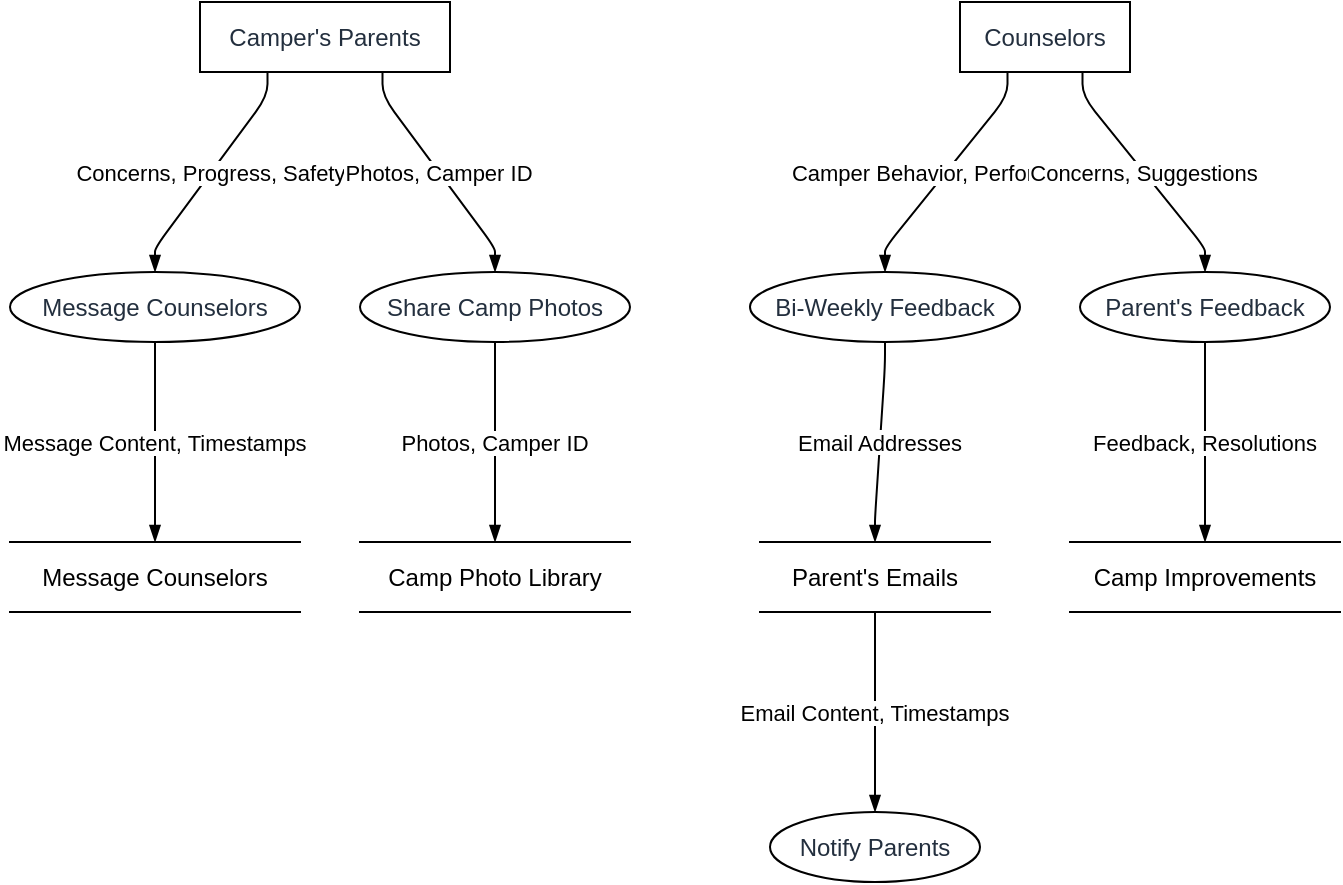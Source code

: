 <mxfile version="23.0.2" type="device">
  <diagram name="Page-1" id="gBfgoGfkIeVmjoVSb8Eh">
    <mxGraphModel dx="1621" dy="511" grid="1" gridSize="10" guides="1" tooltips="1" connect="1" arrows="1" fold="1" page="1" pageScale="1" pageWidth="827" pageHeight="1169" math="0" shadow="0">
      <root>
        <mxCell id="0" />
        <mxCell id="1" parent="0" />
        <UserObject label="Camper&#39;s Parents" type="externalEntity" placeholders="1" id="R0sU-8ZUQ_T-zIc6ufO7-37">
          <mxCell style="shape=rectangle;whiteSpace=wrap;html=1;fillColor=#ffffff;strokeColor=#000000;align=center;verticalAlign=middle;fontColor=#232F3E;" vertex="1" parent="1">
            <mxGeometry x="95" width="125" height="35" as="geometry" />
          </mxCell>
        </UserObject>
        <UserObject label="Message Counselors" type="process" source="1" flow="Concerns, Progress, Safety" placeholders="1" id="R0sU-8ZUQ_T-zIc6ufO7-38">
          <mxCell style="shape=ellipse;perimeter=ellipsePerimeter;whiteSpace=wrap;html=1;fillColor=#ffffff;strokeColor=#000000;align=center;verticalAlign=middle;fontColor=#232F3E;" vertex="1" parent="1">
            <mxGeometry y="135" width="145" height="35" as="geometry" />
          </mxCell>
        </UserObject>
        <UserObject label="Counselors" type="externalEntity" placeholders="1" id="R0sU-8ZUQ_T-zIc6ufO7-39">
          <mxCell style="shape=rectangle;whiteSpace=wrap;html=1;fillColor=#ffffff;strokeColor=#000000;align=center;verticalAlign=middle;fontColor=#232F3E;" vertex="1" parent="1">
            <mxGeometry x="475" width="85" height="35" as="geometry" />
          </mxCell>
        </UserObject>
        <UserObject label="Message Counselors" type="dataStore" source="2" flow="Message Content, Timestamps" placeholders="1" id="R0sU-8ZUQ_T-zIc6ufO7-40">
          <mxCell style="html=1;dashed=0;whiteSpace=wrap;shape=partialRectangle;right=0;left=0;" vertex="1" parent="1">
            <mxGeometry y="270" width="145" height="35" as="geometry" />
          </mxCell>
        </UserObject>
        <UserObject label="Share Camp Photos" type="process" source="1" flow="Photos, Camper ID" placeholders="1" id="R0sU-8ZUQ_T-zIc6ufO7-41">
          <mxCell style="shape=ellipse;perimeter=ellipsePerimeter;whiteSpace=wrap;html=1;fillColor=#ffffff;strokeColor=#000000;align=center;verticalAlign=middle;fontColor=#232F3E;" vertex="1" parent="1">
            <mxGeometry x="175" y="135" width="135" height="35" as="geometry" />
          </mxCell>
        </UserObject>
        <UserObject label="Camp Photo Library" type="dataStore" source="5" flow="Photos, Camper ID" placeholders="1" id="R0sU-8ZUQ_T-zIc6ufO7-42">
          <mxCell style="html=1;dashed=0;whiteSpace=wrap;shape=partialRectangle;right=0;left=0;" vertex="1" parent="1">
            <mxGeometry x="175" y="270" width="135" height="35" as="geometry" />
          </mxCell>
        </UserObject>
        <UserObject label="Bi-Weekly Feedback" type="process" source="3" flow="Camper Behavior, Performance" placeholders="1" id="R0sU-8ZUQ_T-zIc6ufO7-43">
          <mxCell style="shape=ellipse;perimeter=ellipsePerimeter;whiteSpace=wrap;html=1;fillColor=#ffffff;strokeColor=#000000;align=center;verticalAlign=middle;fontColor=#232F3E;" vertex="1" parent="1">
            <mxGeometry x="370" y="135" width="135" height="35" as="geometry" />
          </mxCell>
        </UserObject>
        <UserObject label="Parent&#39;s Emails" type="dataStore" source="7" flow="Email Addresses" placeholders="1" id="R0sU-8ZUQ_T-zIc6ufO7-44">
          <mxCell style="html=1;dashed=0;whiteSpace=wrap;shape=partialRectangle;right=0;left=0;" vertex="1" parent="1">
            <mxGeometry x="375" y="270" width="115" height="35" as="geometry" />
          </mxCell>
        </UserObject>
        <UserObject label="Notify Parents" type="process" source="8" flow="Email Content, Timestamps" placeholders="1" id="R0sU-8ZUQ_T-zIc6ufO7-45">
          <mxCell style="shape=ellipse;perimeter=ellipsePerimeter;whiteSpace=wrap;html=1;fillColor=#ffffff;strokeColor=#000000;align=center;verticalAlign=middle;fontColor=#232F3E;" vertex="1" parent="1">
            <mxGeometry x="380" y="405" width="105" height="35" as="geometry" />
          </mxCell>
        </UserObject>
        <UserObject label="Parent&#39;s Feedback" type="process" source="3" flow="Concerns, Suggestions" placeholders="1" id="R0sU-8ZUQ_T-zIc6ufO7-46">
          <mxCell style="shape=ellipse;perimeter=ellipsePerimeter;whiteSpace=wrap;html=1;fillColor=#ffffff;strokeColor=#000000;align=center;verticalAlign=middle;fontColor=#232F3E;" vertex="1" parent="1">
            <mxGeometry x="535" y="135" width="125" height="35" as="geometry" />
          </mxCell>
        </UserObject>
        <UserObject label="Camp Improvements" type="dataStore" source="10" flow="Feedback, Resolutions" placeholders="1" id="R0sU-8ZUQ_T-zIc6ufO7-47">
          <mxCell style="html=1;dashed=0;whiteSpace=wrap;shape=partialRectangle;right=0;left=0;" vertex="1" parent="1">
            <mxGeometry x="530" y="270" width="135" height="35" as="geometry" />
          </mxCell>
        </UserObject>
        <mxCell id="R0sU-8ZUQ_T-zIc6ufO7-48" value="Concerns, Progress, Safety" style="endArrow=blockThin;endFill=1;fontSize=11;orthogonal=1;noEdgeStyle=1;" edge="1" parent="1" source="R0sU-8ZUQ_T-zIc6ufO7-37" target="R0sU-8ZUQ_T-zIc6ufO7-38">
          <mxGeometry relative="1" as="geometry">
            <Array as="points">
              <mxPoint x="128.75" y="47" />
              <mxPoint x="72.5" y="123" />
            </Array>
          </mxGeometry>
        </mxCell>
        <mxCell id="R0sU-8ZUQ_T-zIc6ufO7-49" value="Message Content, Timestamps" style="endArrow=blockThin;endFill=1;fontSize=11;orthogonal=1;noEdgeStyle=1;" edge="1" parent="1" source="R0sU-8ZUQ_T-zIc6ufO7-38" target="R0sU-8ZUQ_T-zIc6ufO7-40">
          <mxGeometry relative="1" as="geometry">
            <Array as="points">
              <mxPoint x="72.5" y="182" />
              <mxPoint x="72.5" y="258" />
            </Array>
          </mxGeometry>
        </mxCell>
        <mxCell id="R0sU-8ZUQ_T-zIc6ufO7-50" value="Photos, Camper ID" style="endArrow=blockThin;endFill=1;fontSize=11;orthogonal=1;noEdgeStyle=1;" edge="1" parent="1" source="R0sU-8ZUQ_T-zIc6ufO7-37" target="R0sU-8ZUQ_T-zIc6ufO7-41">
          <mxGeometry relative="1" as="geometry">
            <Array as="points">
              <mxPoint x="186.25" y="47" />
              <mxPoint x="242.5" y="123" />
            </Array>
          </mxGeometry>
        </mxCell>
        <mxCell id="R0sU-8ZUQ_T-zIc6ufO7-51" value="Photos, Camper ID" style="endArrow=blockThin;endFill=1;fontSize=11;orthogonal=1;noEdgeStyle=1;" edge="1" parent="1" source="R0sU-8ZUQ_T-zIc6ufO7-41" target="R0sU-8ZUQ_T-zIc6ufO7-42">
          <mxGeometry relative="1" as="geometry">
            <Array as="points">
              <mxPoint x="242.5" y="182" />
              <mxPoint x="242.5" y="258" />
            </Array>
          </mxGeometry>
        </mxCell>
        <mxCell id="R0sU-8ZUQ_T-zIc6ufO7-52" value="Camper Behavior, Performance" style="endArrow=blockThin;endFill=1;fontSize=11;orthogonal=1;noEdgeStyle=1;" edge="1" parent="1" source="R0sU-8ZUQ_T-zIc6ufO7-39" target="R0sU-8ZUQ_T-zIc6ufO7-43">
          <mxGeometry relative="1" as="geometry">
            <Array as="points">
              <mxPoint x="498.75" y="47" />
              <mxPoint x="437.5" y="123" />
            </Array>
          </mxGeometry>
        </mxCell>
        <mxCell id="R0sU-8ZUQ_T-zIc6ufO7-53" value="Email Addresses" style="endArrow=blockThin;endFill=1;fontSize=11;orthogonal=1;noEdgeStyle=1;" edge="1" parent="1" source="R0sU-8ZUQ_T-zIc6ufO7-43" target="R0sU-8ZUQ_T-zIc6ufO7-44">
          <mxGeometry relative="1" as="geometry">
            <Array as="points">
              <mxPoint x="437.5" y="182" />
              <mxPoint x="432.5" y="258" />
            </Array>
          </mxGeometry>
        </mxCell>
        <mxCell id="R0sU-8ZUQ_T-zIc6ufO7-54" value="Email Content, Timestamps" style="endArrow=blockThin;endFill=1;fontSize=11;orthogonal=1;noEdgeStyle=1;" edge="1" parent="1" source="R0sU-8ZUQ_T-zIc6ufO7-44" target="R0sU-8ZUQ_T-zIc6ufO7-45">
          <mxGeometry relative="1" as="geometry">
            <Array as="points">
              <mxPoint x="432.5" y="317" />
              <mxPoint x="432.5" y="393" />
            </Array>
          </mxGeometry>
        </mxCell>
        <mxCell id="R0sU-8ZUQ_T-zIc6ufO7-55" value="Concerns, Suggestions" style="endArrow=blockThin;endFill=1;fontSize=11;orthogonal=1;noEdgeStyle=1;" edge="1" parent="1" source="R0sU-8ZUQ_T-zIc6ufO7-39" target="R0sU-8ZUQ_T-zIc6ufO7-46">
          <mxGeometry relative="1" as="geometry">
            <Array as="points">
              <mxPoint x="536.25" y="47" />
              <mxPoint x="597.5" y="123" />
            </Array>
          </mxGeometry>
        </mxCell>
        <mxCell id="R0sU-8ZUQ_T-zIc6ufO7-56" value="Feedback, Resolutions" style="endArrow=blockThin;endFill=1;fontSize=11;orthogonal=1;noEdgeStyle=1;" edge="1" parent="1" source="R0sU-8ZUQ_T-zIc6ufO7-46" target="R0sU-8ZUQ_T-zIc6ufO7-47">
          <mxGeometry relative="1" as="geometry">
            <Array as="points">
              <mxPoint x="597.5" y="182" />
              <mxPoint x="597.5" y="258" />
            </Array>
          </mxGeometry>
        </mxCell>
      </root>
    </mxGraphModel>
  </diagram>
</mxfile>
